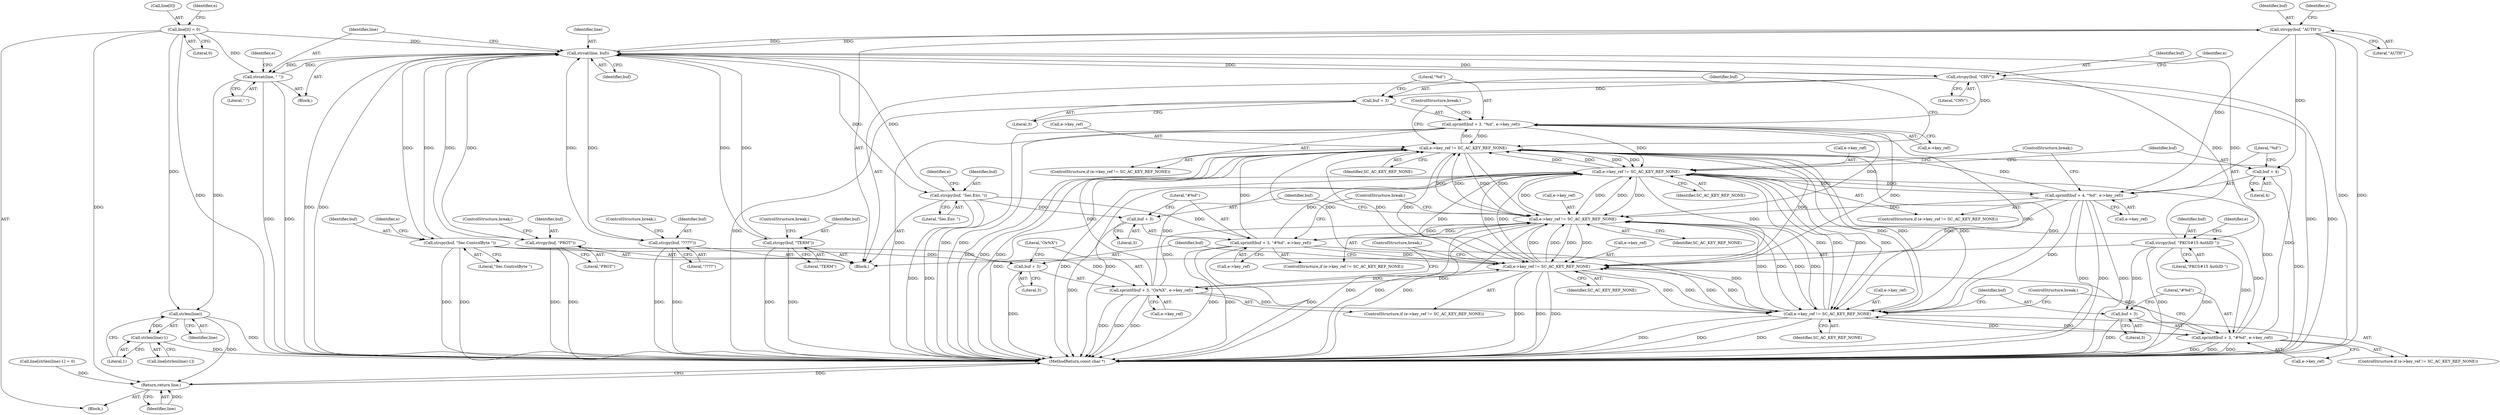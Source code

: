 digraph "0_OpenSC_360e95d45ac4123255a4c796db96337f332160ad#diff-d643a0fa169471dbf2912f4866dc49c5_11@API" {
"1000170" [label="(Call,strcpy(buf, \"AUTH\"))"];
"1000250" [label="(Call,strcat(line, buf))"];
"1000113" [label="(Call,line[0] = 0)"];
"1000253" [label="(Call,strcat(line, \" \"))"];
"1000141" [label="(Call,strcpy(buf, \"CHV\"))"];
"1000208" [label="(Call,strcpy(buf, \"Sec.ControlByte \"))"];
"1000189" [label="(Call,strcpy(buf, \"Sec.Env. \"))"];
"1000170" [label="(Call,strcpy(buf, \"AUTH\"))"];
"1000160" [label="(Call,strcpy(buf, \"TERM\"))"];
"1000246" [label="(Call,strcpy(buf, \"????\"))"];
"1000227" [label="(Call,strcpy(buf, \"PKCS#15 AuthID \"))"];
"1000165" [label="(Call,strcpy(buf, \"PROT\"))"];
"1000179" [label="(Call,sprintf(buf + 4, \"%d\", e->key_ref))"];
"1000145" [label="(Call,e->key_ref != SC_AC_KEY_REF_NONE)"];
"1000150" [label="(Call,sprintf(buf + 3, \"%d\", e->key_ref))"];
"1000174" [label="(Call,e->key_ref != SC_AC_KEY_REF_NONE)"];
"1000193" [label="(Call,e->key_ref != SC_AC_KEY_REF_NONE)"];
"1000198" [label="(Call,sprintf(buf + 3, \"#%d\", e->key_ref))"];
"1000212" [label="(Call,e->key_ref != SC_AC_KEY_REF_NONE)"];
"1000217" [label="(Call,sprintf(buf + 3, \"Ox%X\", e->key_ref))"];
"1000231" [label="(Call,e->key_ref != SC_AC_KEY_REF_NONE)"];
"1000236" [label="(Call,sprintf(buf + 3, \"#%d\", e->key_ref))"];
"1000180" [label="(Call,buf + 4)"];
"1000151" [label="(Call,buf + 3)"];
"1000199" [label="(Call,buf + 3)"];
"1000218" [label="(Call,buf + 3)"];
"1000237" [label="(Call,buf + 3)"];
"1000265" [label="(Call,strlen(line))"];
"1000264" [label="(Call,strlen(line)-1)"];
"1000269" [label="(Return,return line;)"];
"1000166" [label="(Identifier,buf)"];
"1000219" [label="(Identifier,buf)"];
"1000203" [label="(Call,e->key_ref)"];
"1000248" [label="(Literal,\"????\")"];
"1000162" [label="(Literal,\"TERM\")"];
"1000221" [label="(Literal,\"Ox%X\")"];
"1000130" [label="(Block,)"];
"1000168" [label="(ControlStructure,break;)"];
"1000218" [label="(Call,buf + 3)"];
"1000246" [label="(Call,strcpy(buf, \"????\"))"];
"1000214" [label="(Identifier,e)"];
"1000262" [label="(Call,line[strlen(line)-1])"];
"1000217" [label="(Call,sprintf(buf + 3, \"Ox%X\", e->key_ref))"];
"1000113" [label="(Call,line[0] = 0)"];
"1000189" [label="(Call,strcpy(buf, \"Sec.Env. \"))"];
"1000192" [label="(ControlStructure,if (e->key_ref != SC_AC_KEY_REF_NONE))"];
"1000194" [label="(Call,e->key_ref)"];
"1000170" [label="(Call,strcpy(buf, \"AUTH\"))"];
"1000238" [label="(Identifier,buf)"];
"1000209" [label="(Identifier,buf)"];
"1000195" [label="(Identifier,e)"];
"1000103" [label="(Block,)"];
"1000165" [label="(Call,strcpy(buf, \"PROT\"))"];
"1000252" [label="(Identifier,buf)"];
"1000167" [label="(Literal,\"PROT\")"];
"1000178" [label="(Identifier,SC_AC_KEY_REF_NONE)"];
"1000180" [label="(Call,buf + 4)"];
"1000141" [label="(Call,strcpy(buf, \"CHV\"))"];
"1000191" [label="(Literal,\"Sec.Env. \")"];
"1000197" [label="(Identifier,SC_AC_KEY_REF_NONE)"];
"1000187" [label="(ControlStructure,break;)"];
"1000212" [label="(Call,e->key_ref != SC_AC_KEY_REF_NONE)"];
"1000146" [label="(Call,e->key_ref)"];
"1000251" [label="(Identifier,line)"];
"1000161" [label="(Identifier,buf)"];
"1000208" [label="(Call,strcpy(buf, \"Sec.ControlByte \"))"];
"1000244" [label="(ControlStructure,break;)"];
"1000249" [label="(ControlStructure,break;)"];
"1000220" [label="(Literal,3)"];
"1000237" [label="(Call,buf + 3)"];
"1000261" [label="(Call,line[strlen(line)-1] = 0)"];
"1000155" [label="(Call,e->key_ref)"];
"1000240" [label="(Literal,\"#%d\")"];
"1000171" [label="(Identifier,buf)"];
"1000172" [label="(Literal,\"AUTH\")"];
"1000158" [label="(ControlStructure,break;)"];
"1000241" [label="(Call,e->key_ref)"];
"1000182" [label="(Literal,4)"];
"1000183" [label="(Literal,\"%d\")"];
"1000200" [label="(Identifier,buf)"];
"1000264" [label="(Call,strlen(line)-1)"];
"1000114" [label="(Call,line[0])"];
"1000184" [label="(Call,e->key_ref)"];
"1000257" [label="(Identifier,e)"];
"1000143" [label="(Literal,\"CHV\")"];
"1000120" [label="(Identifier,e)"];
"1000154" [label="(Literal,\"%d\")"];
"1000149" [label="(Identifier,SC_AC_KEY_REF_NONE)"];
"1000206" [label="(ControlStructure,break;)"];
"1000210" [label="(Literal,\"Sec.ControlByte \")"];
"1000239" [label="(Literal,3)"];
"1000142" [label="(Identifier,buf)"];
"1000181" [label="(Identifier,buf)"];
"1000190" [label="(Identifier,buf)"];
"1000266" [label="(Identifier,line)"];
"1000153" [label="(Literal,3)"];
"1000150" [label="(Call,sprintf(buf + 3, \"%d\", e->key_ref))"];
"1000151" [label="(Call,buf + 3)"];
"1000228" [label="(Identifier,buf)"];
"1000179" [label="(Call,sprintf(buf + 4, \"%d\", e->key_ref))"];
"1000270" [label="(Identifier,line)"];
"1000271" [label="(MethodReturn,const char *)"];
"1000227" [label="(Call,strcpy(buf, \"PKCS#15 AuthID \"))"];
"1000160" [label="(Call,strcpy(buf, \"TERM\"))"];
"1000201" [label="(Literal,3)"];
"1000199" [label="(Call,buf + 3)"];
"1000176" [label="(Identifier,e)"];
"1000236" [label="(Call,sprintf(buf + 3, \"#%d\", e->key_ref))"];
"1000231" [label="(Call,e->key_ref != SC_AC_KEY_REF_NONE)"];
"1000174" [label="(Call,e->key_ref != SC_AC_KEY_REF_NONE)"];
"1000225" [label="(ControlStructure,break;)"];
"1000147" [label="(Identifier,e)"];
"1000193" [label="(Call,e->key_ref != SC_AC_KEY_REF_NONE)"];
"1000145" [label="(Call,e->key_ref != SC_AC_KEY_REF_NONE)"];
"1000222" [label="(Call,e->key_ref)"];
"1000117" [label="(Literal,0)"];
"1000235" [label="(Identifier,SC_AC_KEY_REF_NONE)"];
"1000211" [label="(ControlStructure,if (e->key_ref != SC_AC_KEY_REF_NONE))"];
"1000175" [label="(Call,e->key_ref)"];
"1000122" [label="(Block,)"];
"1000144" [label="(ControlStructure,if (e->key_ref != SC_AC_KEY_REF_NONE))"];
"1000202" [label="(Literal,\"#%d\")"];
"1000233" [label="(Identifier,e)"];
"1000163" [label="(ControlStructure,break;)"];
"1000173" [label="(ControlStructure,if (e->key_ref != SC_AC_KEY_REF_NONE))"];
"1000230" [label="(ControlStructure,if (e->key_ref != SC_AC_KEY_REF_NONE))"];
"1000229" [label="(Literal,\"PKCS#15 AuthID \")"];
"1000213" [label="(Call,e->key_ref)"];
"1000232" [label="(Call,e->key_ref)"];
"1000254" [label="(Identifier,line)"];
"1000216" [label="(Identifier,SC_AC_KEY_REF_NONE)"];
"1000267" [label="(Literal,1)"];
"1000253" [label="(Call,strcat(line, \" \"))"];
"1000255" [label="(Literal,\" \")"];
"1000269" [label="(Return,return line;)"];
"1000250" [label="(Call,strcat(line, buf))"];
"1000247" [label="(Identifier,buf)"];
"1000152" [label="(Identifier,buf)"];
"1000265" [label="(Call,strlen(line))"];
"1000198" [label="(Call,sprintf(buf + 3, \"#%d\", e->key_ref))"];
"1000170" -> "1000130"  [label="AST: "];
"1000170" -> "1000172"  [label="CFG: "];
"1000171" -> "1000170"  [label="AST: "];
"1000172" -> "1000170"  [label="AST: "];
"1000176" -> "1000170"  [label="CFG: "];
"1000170" -> "1000271"  [label="DDG: "];
"1000170" -> "1000271"  [label="DDG: "];
"1000250" -> "1000170"  [label="DDG: "];
"1000170" -> "1000179"  [label="DDG: "];
"1000170" -> "1000180"  [label="DDG: "];
"1000170" -> "1000250"  [label="DDG: "];
"1000250" -> "1000122"  [label="AST: "];
"1000250" -> "1000252"  [label="CFG: "];
"1000251" -> "1000250"  [label="AST: "];
"1000252" -> "1000250"  [label="AST: "];
"1000254" -> "1000250"  [label="CFG: "];
"1000250" -> "1000271"  [label="DDG: "];
"1000250" -> "1000271"  [label="DDG: "];
"1000250" -> "1000141"  [label="DDG: "];
"1000250" -> "1000160"  [label="DDG: "];
"1000250" -> "1000165"  [label="DDG: "];
"1000250" -> "1000189"  [label="DDG: "];
"1000250" -> "1000208"  [label="DDG: "];
"1000250" -> "1000227"  [label="DDG: "];
"1000250" -> "1000246"  [label="DDG: "];
"1000113" -> "1000250"  [label="DDG: "];
"1000253" -> "1000250"  [label="DDG: "];
"1000141" -> "1000250"  [label="DDG: "];
"1000208" -> "1000250"  [label="DDG: "];
"1000189" -> "1000250"  [label="DDG: "];
"1000160" -> "1000250"  [label="DDG: "];
"1000246" -> "1000250"  [label="DDG: "];
"1000227" -> "1000250"  [label="DDG: "];
"1000165" -> "1000250"  [label="DDG: "];
"1000250" -> "1000253"  [label="DDG: "];
"1000113" -> "1000103"  [label="AST: "];
"1000113" -> "1000117"  [label="CFG: "];
"1000114" -> "1000113"  [label="AST: "];
"1000117" -> "1000113"  [label="AST: "];
"1000120" -> "1000113"  [label="CFG: "];
"1000113" -> "1000271"  [label="DDG: "];
"1000113" -> "1000253"  [label="DDG: "];
"1000113" -> "1000265"  [label="DDG: "];
"1000113" -> "1000269"  [label="DDG: "];
"1000253" -> "1000122"  [label="AST: "];
"1000253" -> "1000255"  [label="CFG: "];
"1000254" -> "1000253"  [label="AST: "];
"1000255" -> "1000253"  [label="AST: "];
"1000257" -> "1000253"  [label="CFG: "];
"1000253" -> "1000271"  [label="DDG: "];
"1000253" -> "1000271"  [label="DDG: "];
"1000253" -> "1000265"  [label="DDG: "];
"1000141" -> "1000130"  [label="AST: "];
"1000141" -> "1000143"  [label="CFG: "];
"1000142" -> "1000141"  [label="AST: "];
"1000143" -> "1000141"  [label="AST: "];
"1000147" -> "1000141"  [label="CFG: "];
"1000141" -> "1000271"  [label="DDG: "];
"1000141" -> "1000271"  [label="DDG: "];
"1000141" -> "1000150"  [label="DDG: "];
"1000141" -> "1000151"  [label="DDG: "];
"1000208" -> "1000130"  [label="AST: "];
"1000208" -> "1000210"  [label="CFG: "];
"1000209" -> "1000208"  [label="AST: "];
"1000210" -> "1000208"  [label="AST: "];
"1000214" -> "1000208"  [label="CFG: "];
"1000208" -> "1000271"  [label="DDG: "];
"1000208" -> "1000271"  [label="DDG: "];
"1000208" -> "1000217"  [label="DDG: "];
"1000208" -> "1000218"  [label="DDG: "];
"1000189" -> "1000130"  [label="AST: "];
"1000189" -> "1000191"  [label="CFG: "];
"1000190" -> "1000189"  [label="AST: "];
"1000191" -> "1000189"  [label="AST: "];
"1000195" -> "1000189"  [label="CFG: "];
"1000189" -> "1000271"  [label="DDG: "];
"1000189" -> "1000271"  [label="DDG: "];
"1000189" -> "1000198"  [label="DDG: "];
"1000189" -> "1000199"  [label="DDG: "];
"1000160" -> "1000130"  [label="AST: "];
"1000160" -> "1000162"  [label="CFG: "];
"1000161" -> "1000160"  [label="AST: "];
"1000162" -> "1000160"  [label="AST: "];
"1000163" -> "1000160"  [label="CFG: "];
"1000160" -> "1000271"  [label="DDG: "];
"1000160" -> "1000271"  [label="DDG: "];
"1000246" -> "1000130"  [label="AST: "];
"1000246" -> "1000248"  [label="CFG: "];
"1000247" -> "1000246"  [label="AST: "];
"1000248" -> "1000246"  [label="AST: "];
"1000249" -> "1000246"  [label="CFG: "];
"1000246" -> "1000271"  [label="DDG: "];
"1000246" -> "1000271"  [label="DDG: "];
"1000227" -> "1000130"  [label="AST: "];
"1000227" -> "1000229"  [label="CFG: "];
"1000228" -> "1000227"  [label="AST: "];
"1000229" -> "1000227"  [label="AST: "];
"1000233" -> "1000227"  [label="CFG: "];
"1000227" -> "1000271"  [label="DDG: "];
"1000227" -> "1000271"  [label="DDG: "];
"1000227" -> "1000236"  [label="DDG: "];
"1000227" -> "1000237"  [label="DDG: "];
"1000165" -> "1000130"  [label="AST: "];
"1000165" -> "1000167"  [label="CFG: "];
"1000166" -> "1000165"  [label="AST: "];
"1000167" -> "1000165"  [label="AST: "];
"1000168" -> "1000165"  [label="CFG: "];
"1000165" -> "1000271"  [label="DDG: "];
"1000165" -> "1000271"  [label="DDG: "];
"1000179" -> "1000173"  [label="AST: "];
"1000179" -> "1000184"  [label="CFG: "];
"1000180" -> "1000179"  [label="AST: "];
"1000183" -> "1000179"  [label="AST: "];
"1000184" -> "1000179"  [label="AST: "];
"1000187" -> "1000179"  [label="CFG: "];
"1000179" -> "1000271"  [label="DDG: "];
"1000179" -> "1000271"  [label="DDG: "];
"1000179" -> "1000271"  [label="DDG: "];
"1000179" -> "1000145"  [label="DDG: "];
"1000179" -> "1000174"  [label="DDG: "];
"1000174" -> "1000179"  [label="DDG: "];
"1000179" -> "1000193"  [label="DDG: "];
"1000179" -> "1000212"  [label="DDG: "];
"1000179" -> "1000231"  [label="DDG: "];
"1000145" -> "1000144"  [label="AST: "];
"1000145" -> "1000149"  [label="CFG: "];
"1000146" -> "1000145"  [label="AST: "];
"1000149" -> "1000145"  [label="AST: "];
"1000152" -> "1000145"  [label="CFG: "];
"1000158" -> "1000145"  [label="CFG: "];
"1000145" -> "1000271"  [label="DDG: "];
"1000145" -> "1000271"  [label="DDG: "];
"1000145" -> "1000271"  [label="DDG: "];
"1000193" -> "1000145"  [label="DDG: "];
"1000193" -> "1000145"  [label="DDG: "];
"1000150" -> "1000145"  [label="DDG: "];
"1000198" -> "1000145"  [label="DDG: "];
"1000217" -> "1000145"  [label="DDG: "];
"1000231" -> "1000145"  [label="DDG: "];
"1000231" -> "1000145"  [label="DDG: "];
"1000212" -> "1000145"  [label="DDG: "];
"1000212" -> "1000145"  [label="DDG: "];
"1000174" -> "1000145"  [label="DDG: "];
"1000174" -> "1000145"  [label="DDG: "];
"1000236" -> "1000145"  [label="DDG: "];
"1000145" -> "1000150"  [label="DDG: "];
"1000145" -> "1000174"  [label="DDG: "];
"1000145" -> "1000174"  [label="DDG: "];
"1000145" -> "1000193"  [label="DDG: "];
"1000145" -> "1000193"  [label="DDG: "];
"1000145" -> "1000212"  [label="DDG: "];
"1000145" -> "1000212"  [label="DDG: "];
"1000145" -> "1000231"  [label="DDG: "];
"1000145" -> "1000231"  [label="DDG: "];
"1000150" -> "1000144"  [label="AST: "];
"1000150" -> "1000155"  [label="CFG: "];
"1000151" -> "1000150"  [label="AST: "];
"1000154" -> "1000150"  [label="AST: "];
"1000155" -> "1000150"  [label="AST: "];
"1000158" -> "1000150"  [label="CFG: "];
"1000150" -> "1000271"  [label="DDG: "];
"1000150" -> "1000271"  [label="DDG: "];
"1000150" -> "1000271"  [label="DDG: "];
"1000150" -> "1000174"  [label="DDG: "];
"1000150" -> "1000193"  [label="DDG: "];
"1000150" -> "1000212"  [label="DDG: "];
"1000150" -> "1000231"  [label="DDG: "];
"1000174" -> "1000173"  [label="AST: "];
"1000174" -> "1000178"  [label="CFG: "];
"1000175" -> "1000174"  [label="AST: "];
"1000178" -> "1000174"  [label="AST: "];
"1000181" -> "1000174"  [label="CFG: "];
"1000187" -> "1000174"  [label="CFG: "];
"1000174" -> "1000271"  [label="DDG: "];
"1000174" -> "1000271"  [label="DDG: "];
"1000174" -> "1000271"  [label="DDG: "];
"1000193" -> "1000174"  [label="DDG: "];
"1000193" -> "1000174"  [label="DDG: "];
"1000198" -> "1000174"  [label="DDG: "];
"1000217" -> "1000174"  [label="DDG: "];
"1000231" -> "1000174"  [label="DDG: "];
"1000231" -> "1000174"  [label="DDG: "];
"1000212" -> "1000174"  [label="DDG: "];
"1000212" -> "1000174"  [label="DDG: "];
"1000236" -> "1000174"  [label="DDG: "];
"1000174" -> "1000193"  [label="DDG: "];
"1000174" -> "1000193"  [label="DDG: "];
"1000174" -> "1000212"  [label="DDG: "];
"1000174" -> "1000212"  [label="DDG: "];
"1000174" -> "1000231"  [label="DDG: "];
"1000174" -> "1000231"  [label="DDG: "];
"1000193" -> "1000192"  [label="AST: "];
"1000193" -> "1000197"  [label="CFG: "];
"1000194" -> "1000193"  [label="AST: "];
"1000197" -> "1000193"  [label="AST: "];
"1000200" -> "1000193"  [label="CFG: "];
"1000206" -> "1000193"  [label="CFG: "];
"1000193" -> "1000271"  [label="DDG: "];
"1000193" -> "1000271"  [label="DDG: "];
"1000193" -> "1000271"  [label="DDG: "];
"1000198" -> "1000193"  [label="DDG: "];
"1000217" -> "1000193"  [label="DDG: "];
"1000231" -> "1000193"  [label="DDG: "];
"1000231" -> "1000193"  [label="DDG: "];
"1000212" -> "1000193"  [label="DDG: "];
"1000212" -> "1000193"  [label="DDG: "];
"1000236" -> "1000193"  [label="DDG: "];
"1000193" -> "1000198"  [label="DDG: "];
"1000193" -> "1000212"  [label="DDG: "];
"1000193" -> "1000212"  [label="DDG: "];
"1000193" -> "1000231"  [label="DDG: "];
"1000193" -> "1000231"  [label="DDG: "];
"1000198" -> "1000192"  [label="AST: "];
"1000198" -> "1000203"  [label="CFG: "];
"1000199" -> "1000198"  [label="AST: "];
"1000202" -> "1000198"  [label="AST: "];
"1000203" -> "1000198"  [label="AST: "];
"1000206" -> "1000198"  [label="CFG: "];
"1000198" -> "1000271"  [label="DDG: "];
"1000198" -> "1000271"  [label="DDG: "];
"1000198" -> "1000271"  [label="DDG: "];
"1000198" -> "1000212"  [label="DDG: "];
"1000198" -> "1000231"  [label="DDG: "];
"1000212" -> "1000211"  [label="AST: "];
"1000212" -> "1000216"  [label="CFG: "];
"1000213" -> "1000212"  [label="AST: "];
"1000216" -> "1000212"  [label="AST: "];
"1000219" -> "1000212"  [label="CFG: "];
"1000225" -> "1000212"  [label="CFG: "];
"1000212" -> "1000271"  [label="DDG: "];
"1000212" -> "1000271"  [label="DDG: "];
"1000212" -> "1000271"  [label="DDG: "];
"1000217" -> "1000212"  [label="DDG: "];
"1000231" -> "1000212"  [label="DDG: "];
"1000231" -> "1000212"  [label="DDG: "];
"1000236" -> "1000212"  [label="DDG: "];
"1000212" -> "1000217"  [label="DDG: "];
"1000212" -> "1000231"  [label="DDG: "];
"1000212" -> "1000231"  [label="DDG: "];
"1000217" -> "1000211"  [label="AST: "];
"1000217" -> "1000222"  [label="CFG: "];
"1000218" -> "1000217"  [label="AST: "];
"1000221" -> "1000217"  [label="AST: "];
"1000222" -> "1000217"  [label="AST: "];
"1000225" -> "1000217"  [label="CFG: "];
"1000217" -> "1000271"  [label="DDG: "];
"1000217" -> "1000271"  [label="DDG: "];
"1000217" -> "1000271"  [label="DDG: "];
"1000217" -> "1000231"  [label="DDG: "];
"1000231" -> "1000230"  [label="AST: "];
"1000231" -> "1000235"  [label="CFG: "];
"1000232" -> "1000231"  [label="AST: "];
"1000235" -> "1000231"  [label="AST: "];
"1000238" -> "1000231"  [label="CFG: "];
"1000244" -> "1000231"  [label="CFG: "];
"1000231" -> "1000271"  [label="DDG: "];
"1000231" -> "1000271"  [label="DDG: "];
"1000231" -> "1000271"  [label="DDG: "];
"1000236" -> "1000231"  [label="DDG: "];
"1000231" -> "1000236"  [label="DDG: "];
"1000236" -> "1000230"  [label="AST: "];
"1000236" -> "1000241"  [label="CFG: "];
"1000237" -> "1000236"  [label="AST: "];
"1000240" -> "1000236"  [label="AST: "];
"1000241" -> "1000236"  [label="AST: "];
"1000244" -> "1000236"  [label="CFG: "];
"1000236" -> "1000271"  [label="DDG: "];
"1000236" -> "1000271"  [label="DDG: "];
"1000236" -> "1000271"  [label="DDG: "];
"1000180" -> "1000182"  [label="CFG: "];
"1000181" -> "1000180"  [label="AST: "];
"1000182" -> "1000180"  [label="AST: "];
"1000183" -> "1000180"  [label="CFG: "];
"1000180" -> "1000271"  [label="DDG: "];
"1000151" -> "1000153"  [label="CFG: "];
"1000152" -> "1000151"  [label="AST: "];
"1000153" -> "1000151"  [label="AST: "];
"1000154" -> "1000151"  [label="CFG: "];
"1000151" -> "1000271"  [label="DDG: "];
"1000199" -> "1000201"  [label="CFG: "];
"1000200" -> "1000199"  [label="AST: "];
"1000201" -> "1000199"  [label="AST: "];
"1000202" -> "1000199"  [label="CFG: "];
"1000199" -> "1000271"  [label="DDG: "];
"1000218" -> "1000220"  [label="CFG: "];
"1000219" -> "1000218"  [label="AST: "];
"1000220" -> "1000218"  [label="AST: "];
"1000221" -> "1000218"  [label="CFG: "];
"1000218" -> "1000271"  [label="DDG: "];
"1000237" -> "1000239"  [label="CFG: "];
"1000238" -> "1000237"  [label="AST: "];
"1000239" -> "1000237"  [label="AST: "];
"1000240" -> "1000237"  [label="CFG: "];
"1000237" -> "1000271"  [label="DDG: "];
"1000265" -> "1000264"  [label="AST: "];
"1000265" -> "1000266"  [label="CFG: "];
"1000266" -> "1000265"  [label="AST: "];
"1000267" -> "1000265"  [label="CFG: "];
"1000265" -> "1000271"  [label="DDG: "];
"1000265" -> "1000264"  [label="DDG: "];
"1000265" -> "1000269"  [label="DDG: "];
"1000264" -> "1000262"  [label="AST: "];
"1000264" -> "1000267"  [label="CFG: "];
"1000267" -> "1000264"  [label="AST: "];
"1000262" -> "1000264"  [label="CFG: "];
"1000264" -> "1000271"  [label="DDG: "];
"1000269" -> "1000103"  [label="AST: "];
"1000269" -> "1000270"  [label="CFG: "];
"1000270" -> "1000269"  [label="AST: "];
"1000271" -> "1000269"  [label="CFG: "];
"1000269" -> "1000271"  [label="DDG: "];
"1000270" -> "1000269"  [label="DDG: "];
"1000261" -> "1000269"  [label="DDG: "];
}
